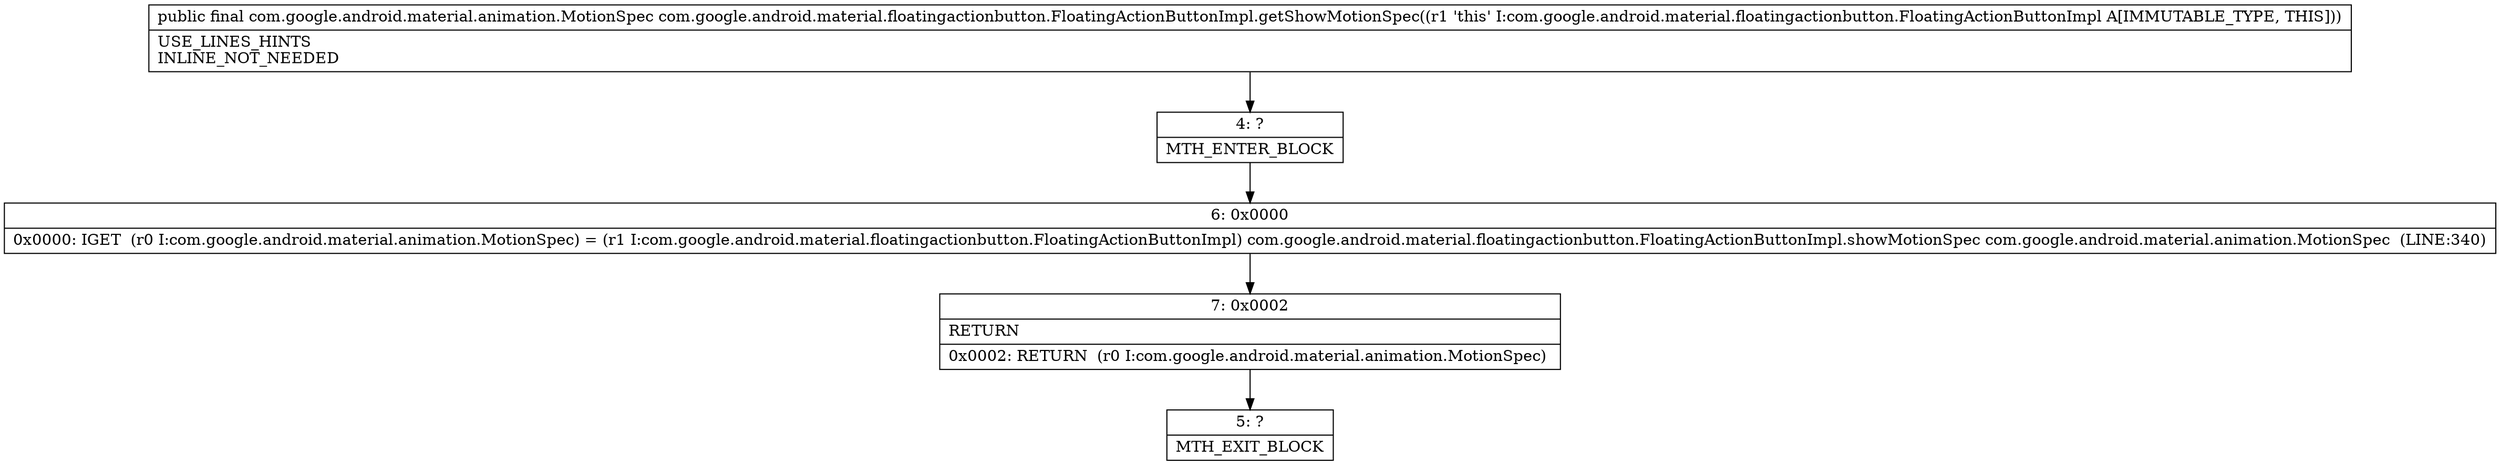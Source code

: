 digraph "CFG forcom.google.android.material.floatingactionbutton.FloatingActionButtonImpl.getShowMotionSpec()Lcom\/google\/android\/material\/animation\/MotionSpec;" {
Node_4 [shape=record,label="{4\:\ ?|MTH_ENTER_BLOCK\l}"];
Node_6 [shape=record,label="{6\:\ 0x0000|0x0000: IGET  (r0 I:com.google.android.material.animation.MotionSpec) = (r1 I:com.google.android.material.floatingactionbutton.FloatingActionButtonImpl) com.google.android.material.floatingactionbutton.FloatingActionButtonImpl.showMotionSpec com.google.android.material.animation.MotionSpec  (LINE:340)\l}"];
Node_7 [shape=record,label="{7\:\ 0x0002|RETURN\l|0x0002: RETURN  (r0 I:com.google.android.material.animation.MotionSpec) \l}"];
Node_5 [shape=record,label="{5\:\ ?|MTH_EXIT_BLOCK\l}"];
MethodNode[shape=record,label="{public final com.google.android.material.animation.MotionSpec com.google.android.material.floatingactionbutton.FloatingActionButtonImpl.getShowMotionSpec((r1 'this' I:com.google.android.material.floatingactionbutton.FloatingActionButtonImpl A[IMMUTABLE_TYPE, THIS]))  | USE_LINES_HINTS\lINLINE_NOT_NEEDED\l}"];
MethodNode -> Node_4;Node_4 -> Node_6;
Node_6 -> Node_7;
Node_7 -> Node_5;
}

